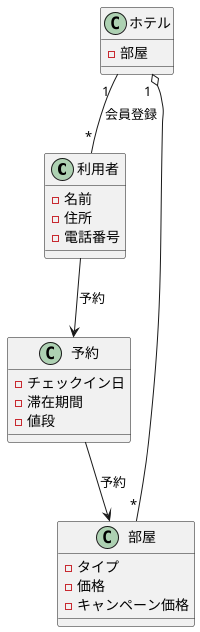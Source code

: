 @startuml ホテルの利用者と部屋
class 利用者{
 - 名前
 - 住所
 - 電話番号
}

class ホテル{
  - 部屋  
}
class 部屋{
  - タイプ
  - 価格
  - キャンペーン価格
}
class 予約{
    - チェックイン日
    - 滞在期間
    - 値段
}
ホテル " 1 " o-- "*" 部屋
利用者--> 予約:予約
ホテル" 1 "--"*"利用者:会員登録
予約-->部屋:予約
@enduml